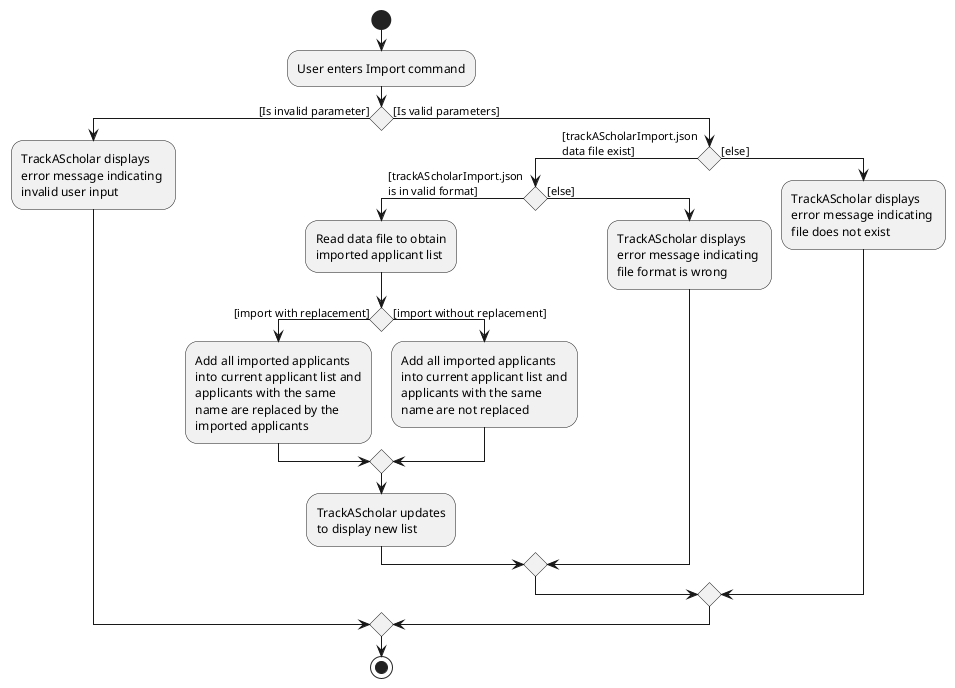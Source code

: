 @startuml
start
:User enters Import command;

if () then ([Is invalid parameter])
    :TrackAScholar displays \nerror message indicating \ninvalid user input;

else ([Is valid parameters])

    if () then ([trackAScholarImport.json\ndata file exist])

        if () then ([trackAScholarImport.json\nis in valid format])
            :Read data file to obtain\nimported applicant list;

            if () then ([import with replacement])
                :Add all imported applicants \ninto current applicant list and\napplicants with the same\nname are replaced by the\nimported applicants;

            else ([import without replacement])
                :Add all imported applicants \ninto current applicant list and\napplicants with the same\nname are not replaced;
            endif

            :TrackAScholar updates\nto display new list;

        else ([else])
            :TrackAScholar displays \nerror message indicating \nfile format is wrong;
        endif

    else ([else])
        :TrackAScholar displays \nerror message indicating \nfile does not exist;

    endif

endif
stop
@enduml
